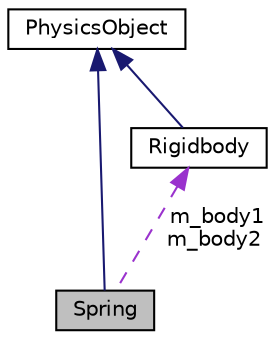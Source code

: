 digraph "Spring"
{
 // LATEX_PDF_SIZE
  edge [fontname="Helvetica",fontsize="10",labelfontname="Helvetica",labelfontsize="10"];
  node [fontname="Helvetica",fontsize="10",shape=record];
  Node1 [label="Spring",height=0.2,width=0.4,color="black", fillcolor="grey75", style="filled", fontcolor="black",tooltip=" "];
  Node2 -> Node1 [dir="back",color="midnightblue",fontsize="10",style="solid",fontname="Helvetica"];
  Node2 [label="PhysicsObject",height=0.2,width=0.4,color="black", fillcolor="white", style="filled",URL="$class_physics_object.html",tooltip="Represents the most basic form of an object that can be placed in the world. Designed to be inherited..."];
  Node3 -> Node1 [dir="back",color="darkorchid3",fontsize="10",style="dashed",label=" m_body1\nm_body2" ,fontname="Helvetica"];
  Node3 [label="Rigidbody",height=0.2,width=0.4,color="black", fillcolor="white", style="filled",URL="$class_rigidbody.html",tooltip="An expansion of the PhysicsObject class that adds all of the fundamentals of a non-static object such..."];
  Node2 -> Node3 [dir="back",color="midnightblue",fontsize="10",style="solid",fontname="Helvetica"];
}
